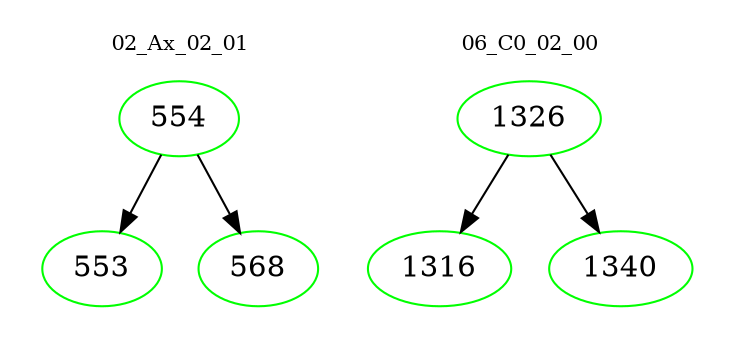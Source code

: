 digraph{
subgraph cluster_0 {
color = white
label = "02_Ax_02_01";
fontsize=10;
T0_554 [label="554", color="green"]
T0_554 -> T0_553 [color="black"]
T0_553 [label="553", color="green"]
T0_554 -> T0_568 [color="black"]
T0_568 [label="568", color="green"]
}
subgraph cluster_1 {
color = white
label = "06_C0_02_00";
fontsize=10;
T1_1326 [label="1326", color="green"]
T1_1326 -> T1_1316 [color="black"]
T1_1316 [label="1316", color="green"]
T1_1326 -> T1_1340 [color="black"]
T1_1340 [label="1340", color="green"]
}
}
